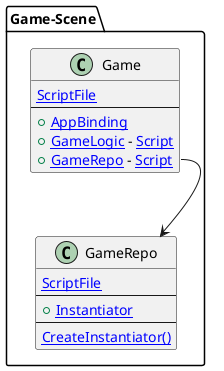 ﻿@startuml

package Game-Scene [[../../TestCases/ShowAllProperties/Game.tscn]] {
	
class Game  {
	[[../../Game/Game.cs ScriptFile]]
--
+ [[../../Game/Game.cs:23 AppBinding]]
	+ [[../../Game/Game.cs:22 GameLogic]] - [[../../TestCases/ShowAllProperties/Logic/GameLogic.cs Script]]
	+ [[../../Game/Game.cs:21 GameRepo]] - [[../../TestCases/ShowAllProperties/Domain/GameRepo.cs Script]]
}

	
class GameRepo  {
	[[../../TestCases/ShowAllProperties/Domain/GameRepo.cs ScriptFile]]
--
+ [[../../TestCases/ShowAllProperties/Domain/GameRepo.cs:15 Instantiator]]
--
[[../../TestCases/ShowAllProperties/Domain/GameRepo.cs:17 CreateInstantiator()]]
}

	Game::GameRepo --> GameRepo
}

@enduml